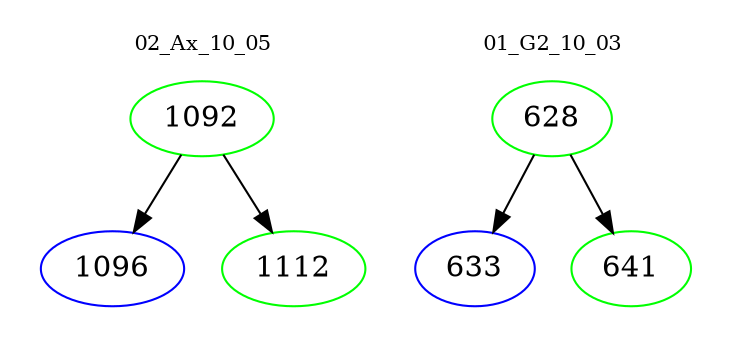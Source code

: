 digraph{
subgraph cluster_0 {
color = white
label = "02_Ax_10_05";
fontsize=10;
T0_1092 [label="1092", color="green"]
T0_1092 -> T0_1096 [color="black"]
T0_1096 [label="1096", color="blue"]
T0_1092 -> T0_1112 [color="black"]
T0_1112 [label="1112", color="green"]
}
subgraph cluster_1 {
color = white
label = "01_G2_10_03";
fontsize=10;
T1_628 [label="628", color="green"]
T1_628 -> T1_633 [color="black"]
T1_633 [label="633", color="blue"]
T1_628 -> T1_641 [color="black"]
T1_641 [label="641", color="green"]
}
}
